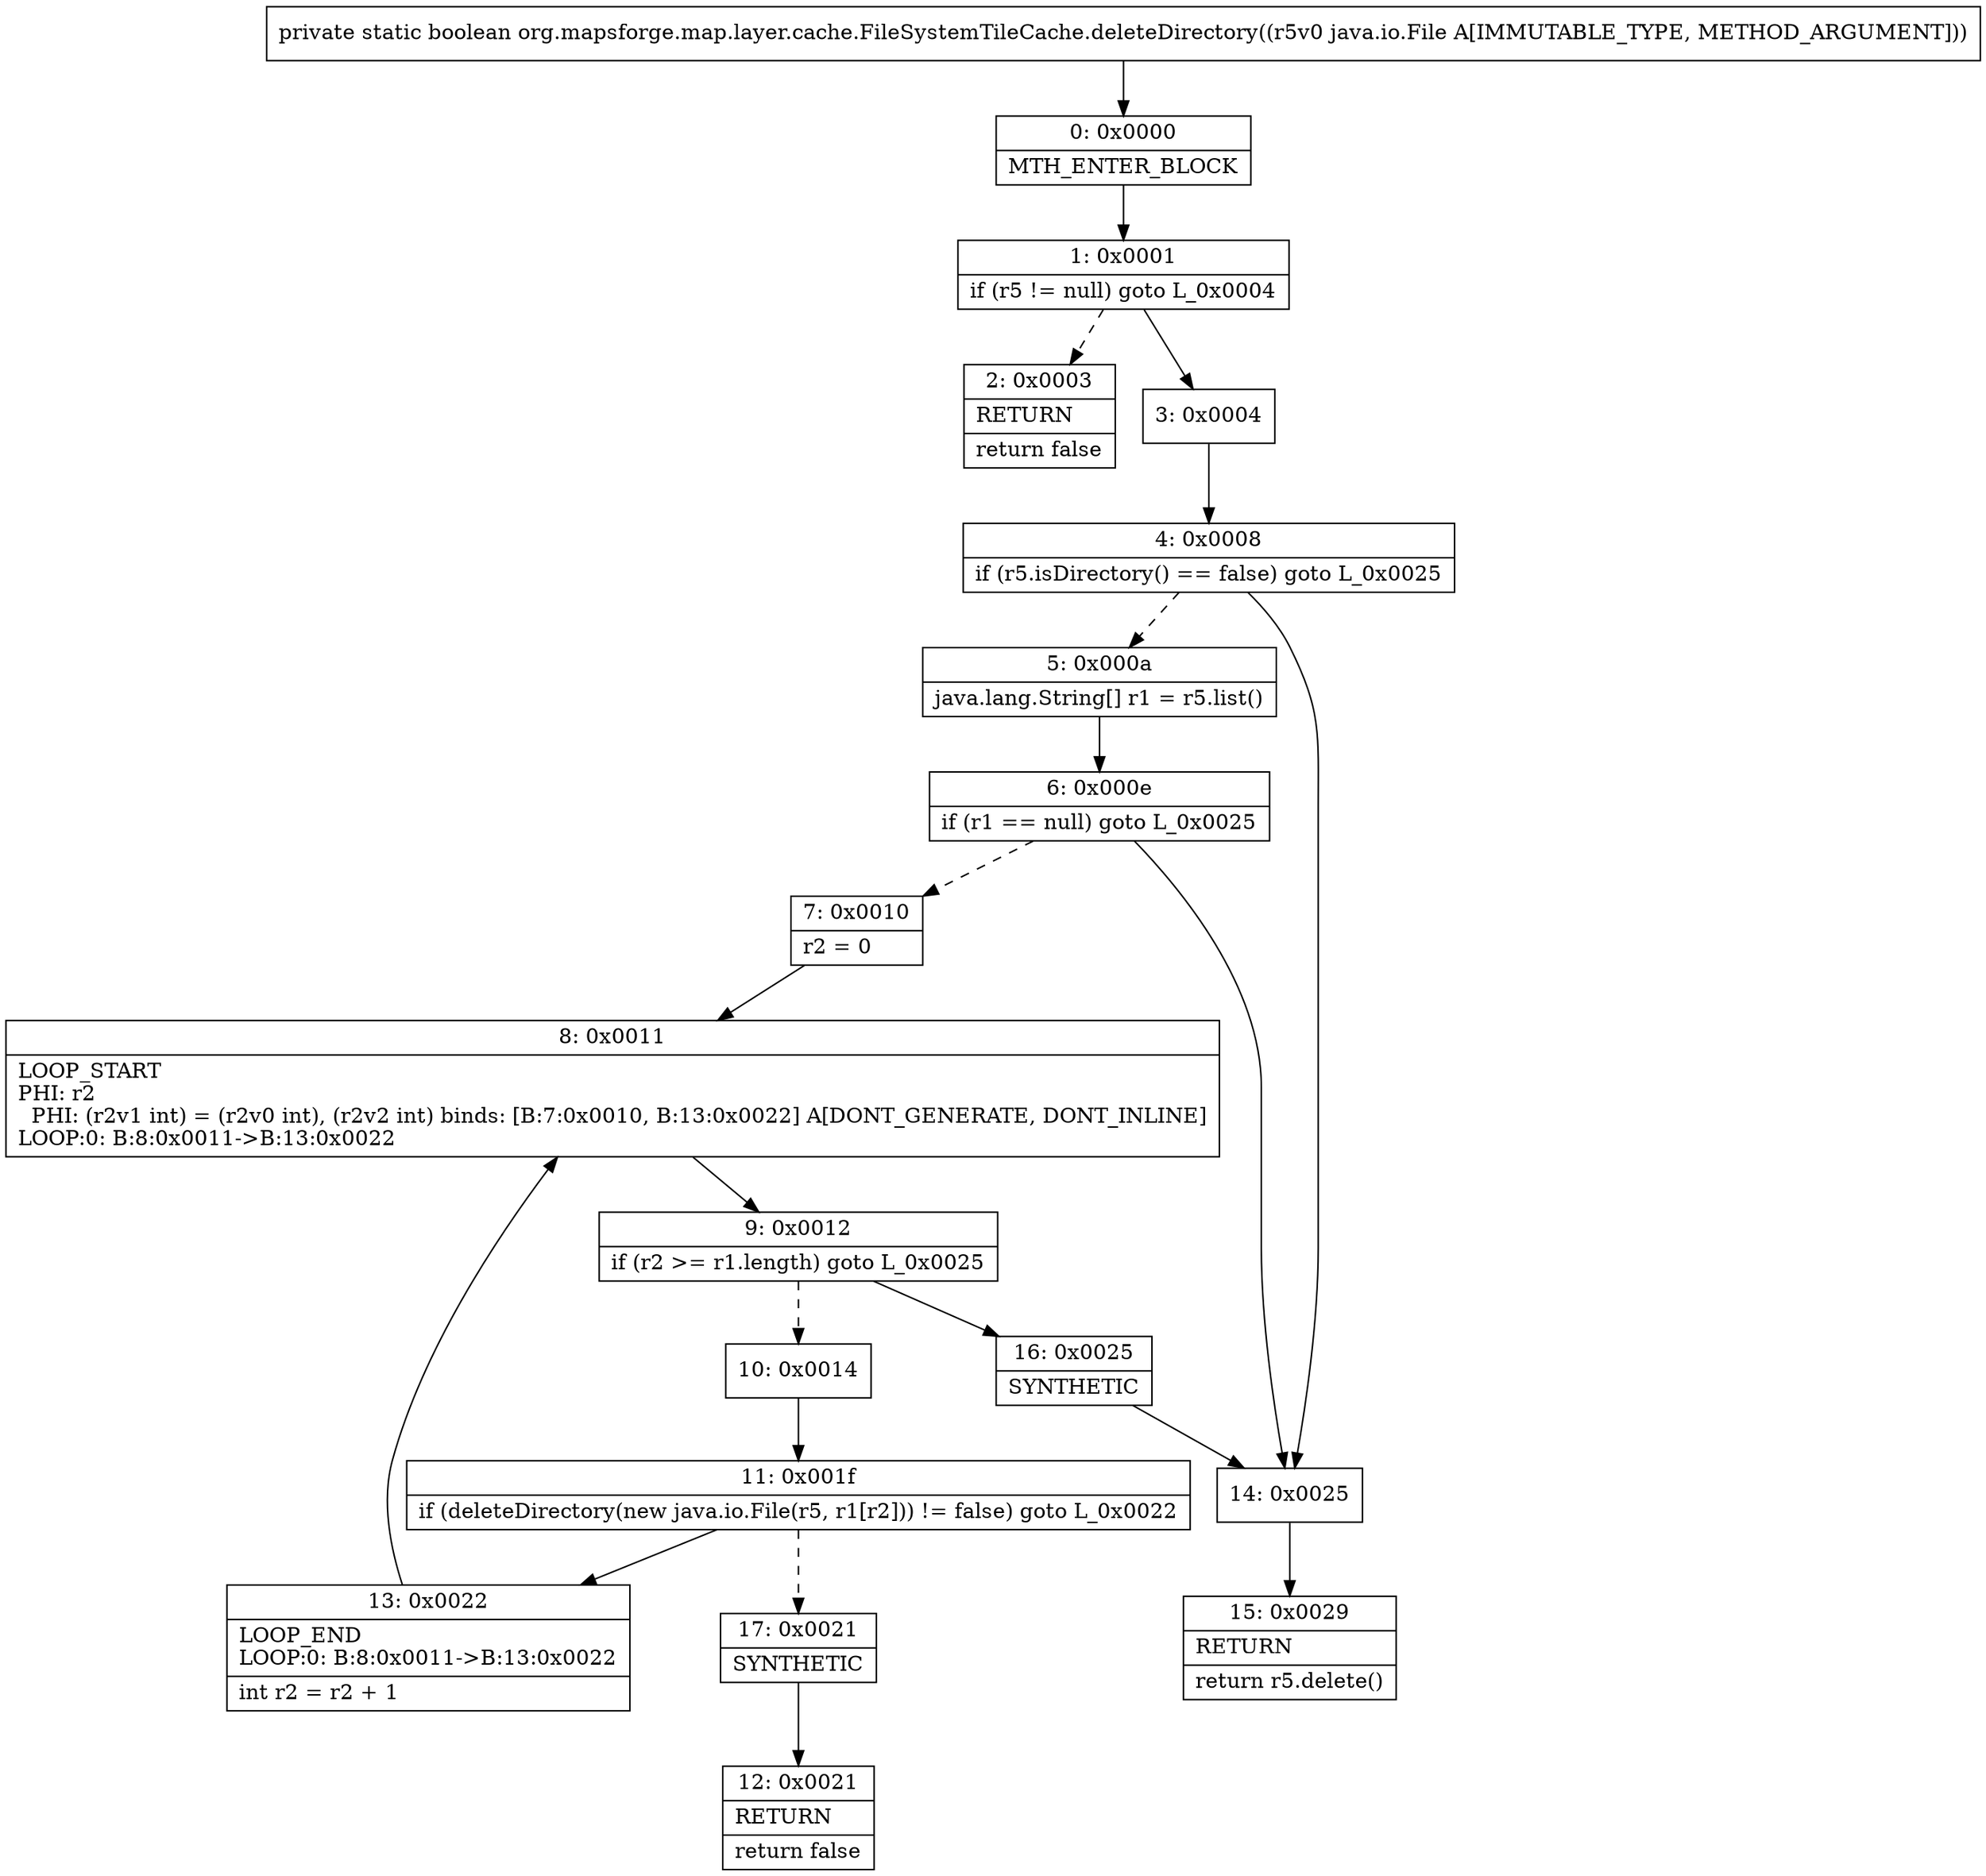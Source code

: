 digraph "CFG fororg.mapsforge.map.layer.cache.FileSystemTileCache.deleteDirectory(Ljava\/io\/File;)Z" {
Node_0 [shape=record,label="{0\:\ 0x0000|MTH_ENTER_BLOCK\l}"];
Node_1 [shape=record,label="{1\:\ 0x0001|if (r5 != null) goto L_0x0004\l}"];
Node_2 [shape=record,label="{2\:\ 0x0003|RETURN\l|return false\l}"];
Node_3 [shape=record,label="{3\:\ 0x0004}"];
Node_4 [shape=record,label="{4\:\ 0x0008|if (r5.isDirectory() == false) goto L_0x0025\l}"];
Node_5 [shape=record,label="{5\:\ 0x000a|java.lang.String[] r1 = r5.list()\l}"];
Node_6 [shape=record,label="{6\:\ 0x000e|if (r1 == null) goto L_0x0025\l}"];
Node_7 [shape=record,label="{7\:\ 0x0010|r2 = 0\l}"];
Node_8 [shape=record,label="{8\:\ 0x0011|LOOP_START\lPHI: r2 \l  PHI: (r2v1 int) = (r2v0 int), (r2v2 int) binds: [B:7:0x0010, B:13:0x0022] A[DONT_GENERATE, DONT_INLINE]\lLOOP:0: B:8:0x0011\-\>B:13:0x0022\l}"];
Node_9 [shape=record,label="{9\:\ 0x0012|if (r2 \>= r1.length) goto L_0x0025\l}"];
Node_10 [shape=record,label="{10\:\ 0x0014}"];
Node_11 [shape=record,label="{11\:\ 0x001f|if (deleteDirectory(new java.io.File(r5, r1[r2])) != false) goto L_0x0022\l}"];
Node_12 [shape=record,label="{12\:\ 0x0021|RETURN\l|return false\l}"];
Node_13 [shape=record,label="{13\:\ 0x0022|LOOP_END\lLOOP:0: B:8:0x0011\-\>B:13:0x0022\l|int r2 = r2 + 1\l}"];
Node_14 [shape=record,label="{14\:\ 0x0025}"];
Node_15 [shape=record,label="{15\:\ 0x0029|RETURN\l|return r5.delete()\l}"];
Node_16 [shape=record,label="{16\:\ 0x0025|SYNTHETIC\l}"];
Node_17 [shape=record,label="{17\:\ 0x0021|SYNTHETIC\l}"];
MethodNode[shape=record,label="{private static boolean org.mapsforge.map.layer.cache.FileSystemTileCache.deleteDirectory((r5v0 java.io.File A[IMMUTABLE_TYPE, METHOD_ARGUMENT])) }"];
MethodNode -> Node_0;
Node_0 -> Node_1;
Node_1 -> Node_2[style=dashed];
Node_1 -> Node_3;
Node_3 -> Node_4;
Node_4 -> Node_5[style=dashed];
Node_4 -> Node_14;
Node_5 -> Node_6;
Node_6 -> Node_7[style=dashed];
Node_6 -> Node_14;
Node_7 -> Node_8;
Node_8 -> Node_9;
Node_9 -> Node_10[style=dashed];
Node_9 -> Node_16;
Node_10 -> Node_11;
Node_11 -> Node_13;
Node_11 -> Node_17[style=dashed];
Node_13 -> Node_8;
Node_14 -> Node_15;
Node_16 -> Node_14;
Node_17 -> Node_12;
}

